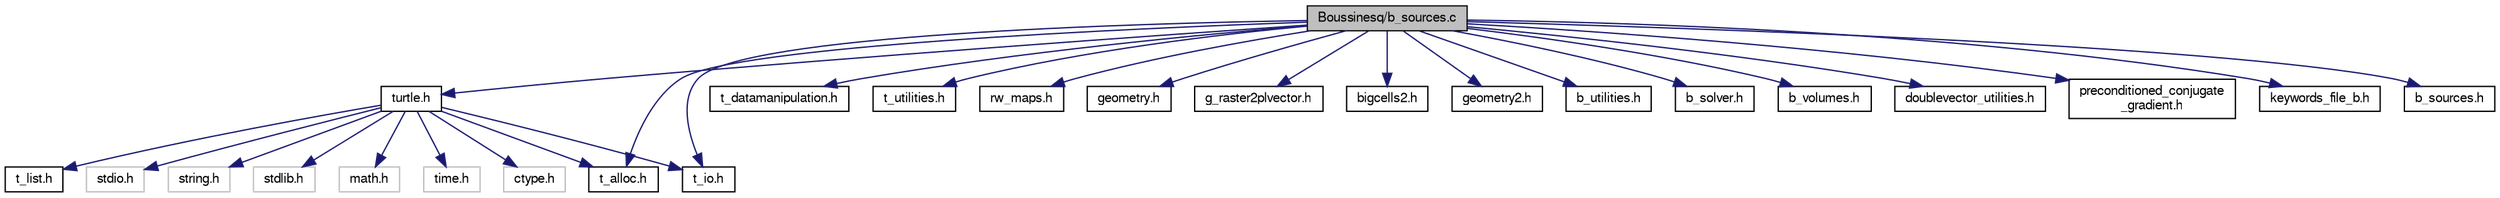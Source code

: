 digraph "Boussinesq/b_sources.c"
{
  bgcolor="transparent";
  edge [fontname="FreeSans",fontsize="10",labelfontname="FreeSans",labelfontsize="10"];
  node [fontname="FreeSans",fontsize="10",shape=record];
  Node1 [label="Boussinesq/b_sources.c",height=0.2,width=0.4,color="black", fillcolor="grey75", style="filled" fontcolor="black"];
  Node1 -> Node2 [color="midnightblue",fontsize="10",style="solid",fontname="FreeSans"];
  Node2 [label="turtle.h",height=0.2,width=0.4,color="black",URL="$turtle_8h.html"];
  Node2 -> Node3 [color="midnightblue",fontsize="10",style="solid",fontname="FreeSans"];
  Node3 [label="stdio.h",height=0.2,width=0.4,color="grey75"];
  Node2 -> Node4 [color="midnightblue",fontsize="10",style="solid",fontname="FreeSans"];
  Node4 [label="string.h",height=0.2,width=0.4,color="grey75"];
  Node2 -> Node5 [color="midnightblue",fontsize="10",style="solid",fontname="FreeSans"];
  Node5 [label="stdlib.h",height=0.2,width=0.4,color="grey75"];
  Node2 -> Node6 [color="midnightblue",fontsize="10",style="solid",fontname="FreeSans"];
  Node6 [label="math.h",height=0.2,width=0.4,color="grey75"];
  Node2 -> Node7 [color="midnightblue",fontsize="10",style="solid",fontname="FreeSans"];
  Node7 [label="time.h",height=0.2,width=0.4,color="grey75"];
  Node2 -> Node8 [color="midnightblue",fontsize="10",style="solid",fontname="FreeSans"];
  Node8 [label="ctype.h",height=0.2,width=0.4,color="grey75"];
  Node2 -> Node9 [color="midnightblue",fontsize="10",style="solid",fontname="FreeSans"];
  Node9 [label="t_alloc.h",height=0.2,width=0.4,color="black",URL="$t__alloc_8h.html"];
  Node2 -> Node10 [color="midnightblue",fontsize="10",style="solid",fontname="FreeSans"];
  Node10 [label="t_io.h",height=0.2,width=0.4,color="black",URL="$t__io_8h.html"];
  Node2 -> Node11 [color="midnightblue",fontsize="10",style="solid",fontname="FreeSans"];
  Node11 [label="t_list.h",height=0.2,width=0.4,color="black",URL="$t__list_8h.html"];
  Node1 -> Node9 [color="midnightblue",fontsize="10",style="solid",fontname="FreeSans"];
  Node1 -> Node10 [color="midnightblue",fontsize="10",style="solid",fontname="FreeSans"];
  Node1 -> Node12 [color="midnightblue",fontsize="10",style="solid",fontname="FreeSans"];
  Node12 [label="t_datamanipulation.h",height=0.2,width=0.4,color="black",URL="$t__datamanipulation_8h.html"];
  Node1 -> Node13 [color="midnightblue",fontsize="10",style="solid",fontname="FreeSans"];
  Node13 [label="t_utilities.h",height=0.2,width=0.4,color="black",URL="$t__utilities_8h.html"];
  Node1 -> Node14 [color="midnightblue",fontsize="10",style="solid",fontname="FreeSans"];
  Node14 [label="rw_maps.h",height=0.2,width=0.4,color="black",URL="$rw__maps_8h.html"];
  Node1 -> Node15 [color="midnightblue",fontsize="10",style="solid",fontname="FreeSans"];
  Node15 [label="geometry.h",height=0.2,width=0.4,color="black",URL="$geometry_8h.html"];
  Node1 -> Node16 [color="midnightblue",fontsize="10",style="solid",fontname="FreeSans"];
  Node16 [label="g_raster2plvector.h",height=0.2,width=0.4,color="black",URL="$g__raster2plvector_8h.html"];
  Node1 -> Node17 [color="midnightblue",fontsize="10",style="solid",fontname="FreeSans"];
  Node17 [label="bigcells2.h",height=0.2,width=0.4,color="black",URL="$bigcells2_8h.html"];
  Node1 -> Node18 [color="midnightblue",fontsize="10",style="solid",fontname="FreeSans"];
  Node18 [label="geometry2.h",height=0.2,width=0.4,color="black",URL="$geometry2_8h.html"];
  Node1 -> Node19 [color="midnightblue",fontsize="10",style="solid",fontname="FreeSans"];
  Node19 [label="b_utilities.h",height=0.2,width=0.4,color="black",URL="$b__utilities_8h.html"];
  Node1 -> Node20 [color="midnightblue",fontsize="10",style="solid",fontname="FreeSans"];
  Node20 [label="b_solver.h",height=0.2,width=0.4,color="black",URL="$b__solver_8h.html"];
  Node1 -> Node21 [color="midnightblue",fontsize="10",style="solid",fontname="FreeSans"];
  Node21 [label="b_volumes.h",height=0.2,width=0.4,color="black",URL="$b__volumes_8h.html"];
  Node1 -> Node22 [color="midnightblue",fontsize="10",style="solid",fontname="FreeSans"];
  Node22 [label="doublevector_utilities.h",height=0.2,width=0.4,color="black",URL="$doublevector__utilities_8h.html"];
  Node1 -> Node23 [color="midnightblue",fontsize="10",style="solid",fontname="FreeSans"];
  Node23 [label="preconditioned_conjugate\l_gradient.h",height=0.2,width=0.4,color="black",URL="$preconditioned__conjugate__gradient_8h.html"];
  Node1 -> Node24 [color="midnightblue",fontsize="10",style="solid",fontname="FreeSans"];
  Node24 [label="keywords_file_b.h",height=0.2,width=0.4,color="black",URL="$keywords__file__b_8h.html"];
  Node1 -> Node25 [color="midnightblue",fontsize="10",style="solid",fontname="FreeSans"];
  Node25 [label="b_sources.h",height=0.2,width=0.4,color="black",URL="$b__sources_8h.html"];
}

